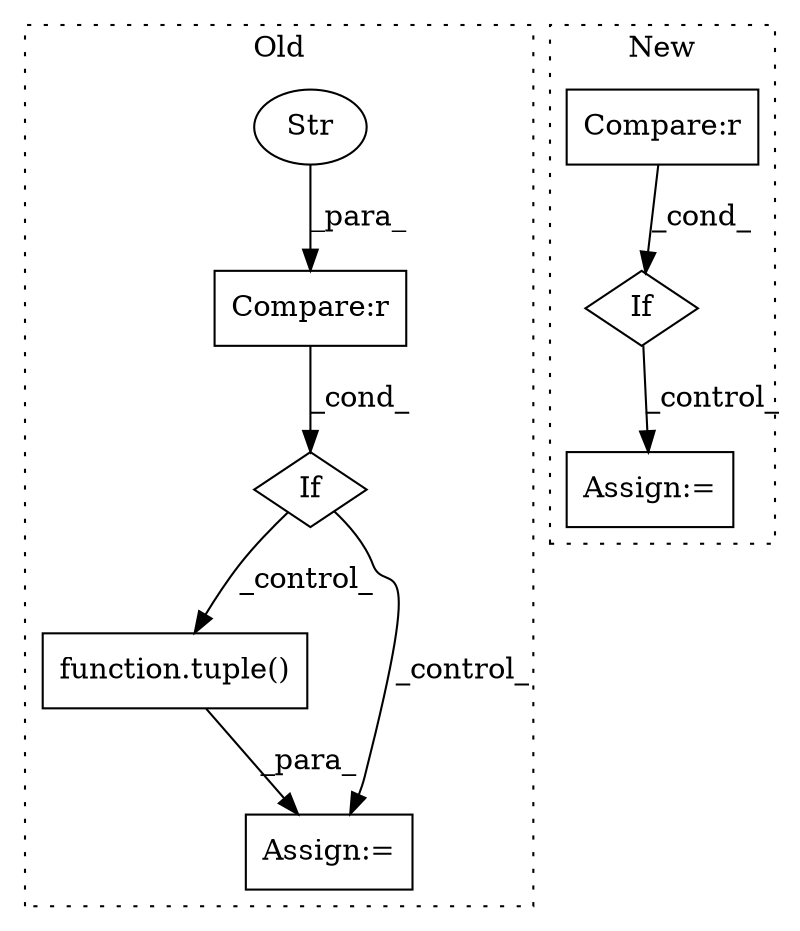 digraph G {
subgraph cluster0 {
1 [label="function.tuple()" a="75" s="5418,5439" l="6,1" shape="box"];
5 [label="Assign:=" a="68" s="5401" l="3" shape="box"];
6 [label="If" a="96" s="5372" l="3" shape="diamond"];
7 [label="Compare:r" a="40" s="5375" l="15" shape="box"];
8 [label="Str" a="66" s="5375" l="10" shape="ellipse"];
label = "Old";
style="dotted";
}
subgraph cluster1 {
2 [label="If" a="96" s="5508" l="3" shape="diamond"];
3 [label="Assign:=" a="68" s="5574" l="3" shape="box"];
4 [label="Compare:r" a="40" s="5511" l="8" shape="box"];
label = "New";
style="dotted";
}
1 -> 5 [label="_para_"];
2 -> 3 [label="_control_"];
4 -> 2 [label="_cond_"];
6 -> 1 [label="_control_"];
6 -> 5 [label="_control_"];
7 -> 6 [label="_cond_"];
8 -> 7 [label="_para_"];
}